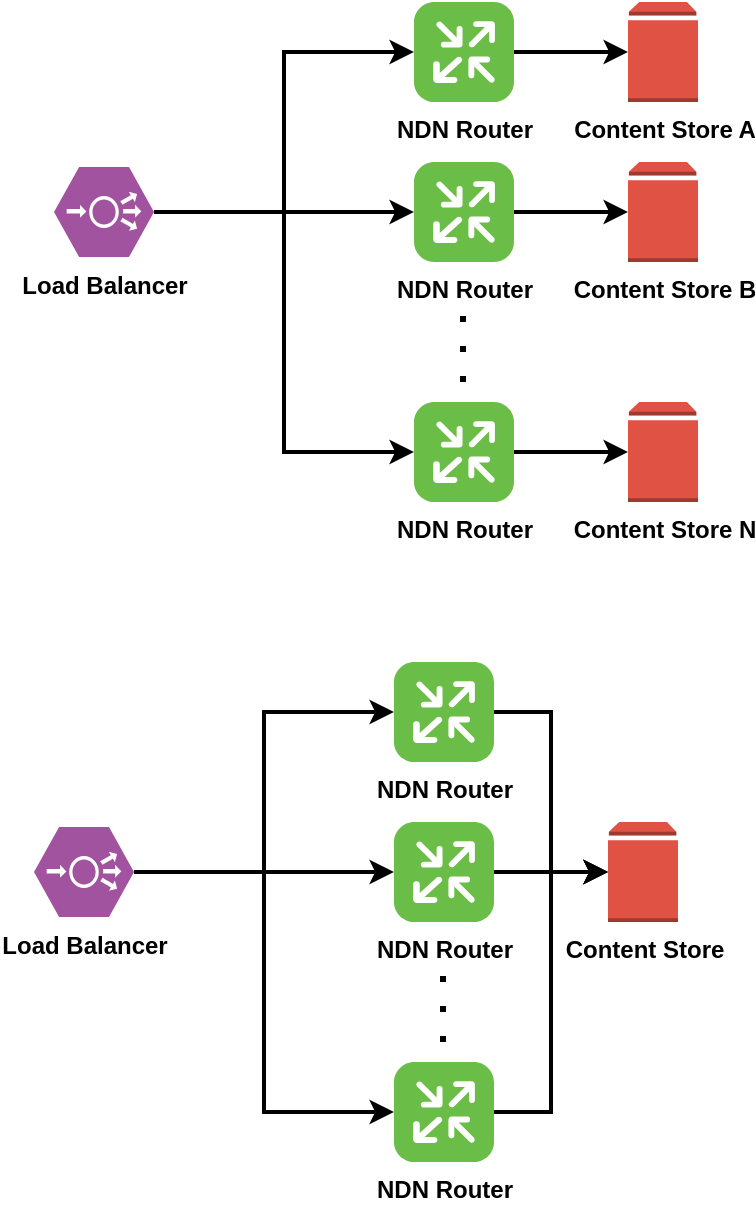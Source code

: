 <mxfile version="12.9.14" type="github">
  <diagram id="VrNC-ARfE6LY--idrHot" name="Page-1">
    <mxGraphModel dx="1422" dy="767" grid="1" gridSize="10" guides="1" tooltips="1" connect="1" arrows="1" fold="1" page="1" pageScale="1" pageWidth="850" pageHeight="1100" math="0" shadow="0">
      <root>
        <mxCell id="0" />
        <mxCell id="1" parent="0" />
        <mxCell id="gcFYHbaqfnFtGnlrjqvY-19" value="" style="group" vertex="1" connectable="0" parent="1">
          <mxGeometry x="30" y="70" width="322" height="250" as="geometry" />
        </mxCell>
        <mxCell id="gcFYHbaqfnFtGnlrjqvY-1" value="&lt;b&gt;Load Balancer&lt;/b&gt;" style="verticalLabelPosition=bottom;html=1;fillColor=#A153A0;verticalAlign=top;pointerEvents=1;align=center;points=[[0.25,0,0],[0.5,0,0],[0.75,0,0],[1,0.5,0],[0.75,1,0],[0.5,1,0],[0.25,1,0],[0,0.5,0],[0.125,0.25,0],[0.125,0.75,0],[0.875,0.25,0],[0.875,0.75,0]];shape=mxgraph.cisco_safe.design.load_balancer;" vertex="1" parent="gcFYHbaqfnFtGnlrjqvY-19">
          <mxGeometry y="82.5" width="50" height="45" as="geometry" />
        </mxCell>
        <mxCell id="gcFYHbaqfnFtGnlrjqvY-3" value="&lt;b&gt;NDN Router&lt;/b&gt;" style="verticalLabelPosition=bottom;html=1;fillColor=#6ABD46;verticalAlign=top;align=center;points=[[0.06,0.06,0],[0.94,0.06,0],[0.94,0.94,0],[0.06,0.94,0],[0.25,0,0],[0.5,0,0],[0.75,0,0],[1,0.25,0],[1,0.5,0],[1,0.75,0],[0.75,1,0],[0.5,1,0],[0.25,1,0],[0,0.75,0],[0,0.5,0],[0,0.25,0]];pointerEvents=1;shape=mxgraph.cisco_safe.architecture.router;" vertex="1" parent="gcFYHbaqfnFtGnlrjqvY-19">
          <mxGeometry x="180" y="80" width="50" height="50" as="geometry" />
        </mxCell>
        <mxCell id="gcFYHbaqfnFtGnlrjqvY-13" style="edgeStyle=orthogonalEdgeStyle;rounded=0;orthogonalLoop=1;jettySize=auto;html=1;entryX=0;entryY=0.5;entryDx=0;entryDy=0;entryPerimeter=0;strokeWidth=2;" edge="1" parent="gcFYHbaqfnFtGnlrjqvY-19" source="gcFYHbaqfnFtGnlrjqvY-1" target="gcFYHbaqfnFtGnlrjqvY-3">
          <mxGeometry relative="1" as="geometry" />
        </mxCell>
        <mxCell id="gcFYHbaqfnFtGnlrjqvY-4" value="&lt;b&gt;NDN Router&lt;/b&gt;" style="verticalLabelPosition=bottom;html=1;fillColor=#6ABD46;verticalAlign=top;align=center;points=[[0.06,0.06,0],[0.94,0.06,0],[0.94,0.94,0],[0.06,0.94,0],[0.25,0,0],[0.5,0,0],[0.75,0,0],[1,0.25,0],[1,0.5,0],[1,0.75,0],[0.75,1,0],[0.5,1,0],[0.25,1,0],[0,0.75,0],[0,0.5,0],[0,0.25,0]];pointerEvents=1;shape=mxgraph.cisco_safe.architecture.router;" vertex="1" parent="gcFYHbaqfnFtGnlrjqvY-19">
          <mxGeometry x="180" width="50" height="50" as="geometry" />
        </mxCell>
        <mxCell id="gcFYHbaqfnFtGnlrjqvY-12" style="edgeStyle=orthogonalEdgeStyle;rounded=0;orthogonalLoop=1;jettySize=auto;html=1;exitX=1;exitY=0.5;exitDx=0;exitDy=0;exitPerimeter=0;entryX=0;entryY=0.5;entryDx=0;entryDy=0;entryPerimeter=0;strokeWidth=2;" edge="1" parent="gcFYHbaqfnFtGnlrjqvY-19" source="gcFYHbaqfnFtGnlrjqvY-1" target="gcFYHbaqfnFtGnlrjqvY-4">
          <mxGeometry relative="1" as="geometry" />
        </mxCell>
        <mxCell id="gcFYHbaqfnFtGnlrjqvY-5" value="&lt;b&gt;NDN Router&lt;/b&gt;" style="verticalLabelPosition=bottom;html=1;fillColor=#6ABD46;verticalAlign=top;align=center;points=[[0.06,0.06,0],[0.94,0.06,0],[0.94,0.94,0],[0.06,0.94,0],[0.25,0,0],[0.5,0,0],[0.75,0,0],[1,0.25,0],[1,0.5,0],[1,0.75,0],[0.75,1,0],[0.5,1,0],[0.25,1,0],[0,0.75,0],[0,0.5,0],[0,0.25,0]];pointerEvents=1;shape=mxgraph.cisco_safe.architecture.router;" vertex="1" parent="gcFYHbaqfnFtGnlrjqvY-19">
          <mxGeometry x="180" y="200" width="50" height="50" as="geometry" />
        </mxCell>
        <mxCell id="gcFYHbaqfnFtGnlrjqvY-14" style="edgeStyle=orthogonalEdgeStyle;rounded=0;orthogonalLoop=1;jettySize=auto;html=1;exitX=1;exitY=0.5;exitDx=0;exitDy=0;exitPerimeter=0;entryX=0;entryY=0.5;entryDx=0;entryDy=0;entryPerimeter=0;strokeWidth=2;" edge="1" parent="gcFYHbaqfnFtGnlrjqvY-19" source="gcFYHbaqfnFtGnlrjqvY-1" target="gcFYHbaqfnFtGnlrjqvY-5">
          <mxGeometry relative="1" as="geometry" />
        </mxCell>
        <mxCell id="gcFYHbaqfnFtGnlrjqvY-8" value="" style="endArrow=none;html=1;strokeWidth=3;dashed=1;dashPattern=1 4;" edge="1" parent="gcFYHbaqfnFtGnlrjqvY-19">
          <mxGeometry width="50" height="50" relative="1" as="geometry">
            <mxPoint x="204.5" y="190" as="sourcePoint" />
            <mxPoint x="204.5" y="150" as="targetPoint" />
          </mxGeometry>
        </mxCell>
        <mxCell id="gcFYHbaqfnFtGnlrjqvY-10" value="&lt;b&gt;Content Store A&lt;br&gt;&lt;/b&gt;" style="outlineConnect=0;dashed=0;verticalLabelPosition=bottom;verticalAlign=top;align=center;html=1;shape=mxgraph.aws3.volume;fillColor=#E05243;gradientColor=none;" vertex="1" parent="gcFYHbaqfnFtGnlrjqvY-19">
          <mxGeometry x="287" width="35" height="50" as="geometry" />
        </mxCell>
        <mxCell id="gcFYHbaqfnFtGnlrjqvY-11" style="edgeStyle=orthogonalEdgeStyle;rounded=0;orthogonalLoop=1;jettySize=auto;html=1;exitX=1;exitY=0.5;exitDx=0;exitDy=0;exitPerimeter=0;entryX=0;entryY=0.5;entryDx=0;entryDy=0;entryPerimeter=0;strokeWidth=2;" edge="1" parent="gcFYHbaqfnFtGnlrjqvY-19" source="gcFYHbaqfnFtGnlrjqvY-4" target="gcFYHbaqfnFtGnlrjqvY-10">
          <mxGeometry relative="1" as="geometry" />
        </mxCell>
        <mxCell id="gcFYHbaqfnFtGnlrjqvY-15" value="&lt;b&gt;Content Store B&lt;br&gt;&lt;/b&gt;" style="outlineConnect=0;dashed=0;verticalLabelPosition=bottom;verticalAlign=top;align=center;html=1;shape=mxgraph.aws3.volume;fillColor=#E05243;gradientColor=none;" vertex="1" parent="gcFYHbaqfnFtGnlrjqvY-19">
          <mxGeometry x="287" y="80" width="35" height="50" as="geometry" />
        </mxCell>
        <mxCell id="gcFYHbaqfnFtGnlrjqvY-18" style="edgeStyle=orthogonalEdgeStyle;rounded=0;orthogonalLoop=1;jettySize=auto;html=1;exitX=1;exitY=0.5;exitDx=0;exitDy=0;exitPerimeter=0;entryX=0;entryY=0.5;entryDx=0;entryDy=0;entryPerimeter=0;strokeWidth=2;" edge="1" parent="gcFYHbaqfnFtGnlrjqvY-19" source="gcFYHbaqfnFtGnlrjqvY-3" target="gcFYHbaqfnFtGnlrjqvY-15">
          <mxGeometry relative="1" as="geometry" />
        </mxCell>
        <mxCell id="gcFYHbaqfnFtGnlrjqvY-16" value="&lt;b&gt;Content Store N&lt;br&gt;&lt;/b&gt;" style="outlineConnect=0;dashed=0;verticalLabelPosition=bottom;verticalAlign=top;align=center;html=1;shape=mxgraph.aws3.volume;fillColor=#E05243;gradientColor=none;" vertex="1" parent="gcFYHbaqfnFtGnlrjqvY-19">
          <mxGeometry x="287" y="200" width="35" height="50" as="geometry" />
        </mxCell>
        <mxCell id="gcFYHbaqfnFtGnlrjqvY-17" style="edgeStyle=orthogonalEdgeStyle;rounded=0;orthogonalLoop=1;jettySize=auto;html=1;exitX=1;exitY=0.5;exitDx=0;exitDy=0;exitPerimeter=0;entryX=0;entryY=0.5;entryDx=0;entryDy=0;entryPerimeter=0;strokeWidth=2;" edge="1" parent="gcFYHbaqfnFtGnlrjqvY-19" source="gcFYHbaqfnFtGnlrjqvY-5" target="gcFYHbaqfnFtGnlrjqvY-16">
          <mxGeometry relative="1" as="geometry" />
        </mxCell>
        <mxCell id="gcFYHbaqfnFtGnlrjqvY-21" value="&lt;b&gt;Load Balancer&lt;/b&gt;" style="verticalLabelPosition=bottom;html=1;fillColor=#A153A0;verticalAlign=top;pointerEvents=1;align=center;points=[[0.25,0,0],[0.5,0,0],[0.75,0,0],[1,0.5,0],[0.75,1,0],[0.5,1,0],[0.25,1,0],[0,0.5,0],[0.125,0.25,0],[0.125,0.75,0],[0.875,0.25,0],[0.875,0.75,0]];shape=mxgraph.cisco_safe.design.load_balancer;" vertex="1" parent="1">
          <mxGeometry x="20" y="482.5" width="50" height="45" as="geometry" />
        </mxCell>
        <mxCell id="gcFYHbaqfnFtGnlrjqvY-22" value="&lt;b&gt;NDN Router&lt;/b&gt;" style="verticalLabelPosition=bottom;html=1;fillColor=#6ABD46;verticalAlign=top;align=center;points=[[0.06,0.06,0],[0.94,0.06,0],[0.94,0.94,0],[0.06,0.94,0],[0.25,0,0],[0.5,0,0],[0.75,0,0],[1,0.25,0],[1,0.5,0],[1,0.75,0],[0.75,1,0],[0.5,1,0],[0.25,1,0],[0,0.75,0],[0,0.5,0],[0,0.25,0]];pointerEvents=1;shape=mxgraph.cisco_safe.architecture.router;" vertex="1" parent="1">
          <mxGeometry x="200" y="480" width="50" height="50" as="geometry" />
        </mxCell>
        <mxCell id="gcFYHbaqfnFtGnlrjqvY-23" style="edgeStyle=orthogonalEdgeStyle;rounded=0;orthogonalLoop=1;jettySize=auto;html=1;entryX=0;entryY=0.5;entryDx=0;entryDy=0;entryPerimeter=0;strokeWidth=2;" edge="1" parent="1" source="gcFYHbaqfnFtGnlrjqvY-21" target="gcFYHbaqfnFtGnlrjqvY-22">
          <mxGeometry relative="1" as="geometry" />
        </mxCell>
        <mxCell id="gcFYHbaqfnFtGnlrjqvY-24" value="&lt;b&gt;NDN Router&lt;/b&gt;" style="verticalLabelPosition=bottom;html=1;fillColor=#6ABD46;verticalAlign=top;align=center;points=[[0.06,0.06,0],[0.94,0.06,0],[0.94,0.94,0],[0.06,0.94,0],[0.25,0,0],[0.5,0,0],[0.75,0,0],[1,0.25,0],[1,0.5,0],[1,0.75,0],[0.75,1,0],[0.5,1,0],[0.25,1,0],[0,0.75,0],[0,0.5,0],[0,0.25,0]];pointerEvents=1;shape=mxgraph.cisco_safe.architecture.router;" vertex="1" parent="1">
          <mxGeometry x="200" y="400" width="50" height="50" as="geometry" />
        </mxCell>
        <mxCell id="gcFYHbaqfnFtGnlrjqvY-25" style="edgeStyle=orthogonalEdgeStyle;rounded=0;orthogonalLoop=1;jettySize=auto;html=1;exitX=1;exitY=0.5;exitDx=0;exitDy=0;exitPerimeter=0;entryX=0;entryY=0.5;entryDx=0;entryDy=0;entryPerimeter=0;strokeWidth=2;" edge="1" parent="1" source="gcFYHbaqfnFtGnlrjqvY-21" target="gcFYHbaqfnFtGnlrjqvY-24">
          <mxGeometry relative="1" as="geometry" />
        </mxCell>
        <mxCell id="gcFYHbaqfnFtGnlrjqvY-26" value="NDN Router" style="verticalLabelPosition=bottom;html=1;fillColor=#6ABD46;verticalAlign=top;align=center;points=[[0.06,0.06,0],[0.94,0.06,0],[0.94,0.94,0],[0.06,0.94,0],[0.25,0,0],[0.5,0,0],[0.75,0,0],[1,0.25,0],[1,0.5,0],[1,0.75,0],[0.75,1,0],[0.5,1,0],[0.25,1,0],[0,0.75,0],[0,0.5,0],[0,0.25,0]];pointerEvents=1;shape=mxgraph.cisco_safe.architecture.router;fontStyle=1" vertex="1" parent="1">
          <mxGeometry x="200" y="600" width="50" height="50" as="geometry" />
        </mxCell>
        <mxCell id="gcFYHbaqfnFtGnlrjqvY-27" style="edgeStyle=orthogonalEdgeStyle;rounded=0;orthogonalLoop=1;jettySize=auto;html=1;exitX=1;exitY=0.5;exitDx=0;exitDy=0;exitPerimeter=0;entryX=0;entryY=0.5;entryDx=0;entryDy=0;entryPerimeter=0;strokeWidth=2;" edge="1" parent="1" source="gcFYHbaqfnFtGnlrjqvY-21" target="gcFYHbaqfnFtGnlrjqvY-26">
          <mxGeometry relative="1" as="geometry" />
        </mxCell>
        <mxCell id="gcFYHbaqfnFtGnlrjqvY-28" value="" style="endArrow=none;html=1;strokeWidth=3;dashed=1;dashPattern=1 4;" edge="1" parent="1">
          <mxGeometry width="50" height="50" relative="1" as="geometry">
            <mxPoint x="224.5" y="590" as="sourcePoint" />
            <mxPoint x="224.5" y="550" as="targetPoint" />
          </mxGeometry>
        </mxCell>
        <mxCell id="gcFYHbaqfnFtGnlrjqvY-30" style="edgeStyle=orthogonalEdgeStyle;rounded=0;orthogonalLoop=1;jettySize=auto;html=1;exitX=1;exitY=0.5;exitDx=0;exitDy=0;exitPerimeter=0;entryX=0;entryY=0.5;entryDx=0;entryDy=0;entryPerimeter=0;strokeWidth=2;" edge="1" parent="1" source="gcFYHbaqfnFtGnlrjqvY-24" target="gcFYHbaqfnFtGnlrjqvY-31">
          <mxGeometry relative="1" as="geometry">
            <mxPoint x="307" y="425" as="targetPoint" />
          </mxGeometry>
        </mxCell>
        <mxCell id="gcFYHbaqfnFtGnlrjqvY-31" value="&lt;b&gt;Content Store&lt;br&gt;&lt;/b&gt;" style="outlineConnect=0;dashed=0;verticalLabelPosition=bottom;verticalAlign=top;align=center;html=1;shape=mxgraph.aws3.volume;fillColor=#E05243;gradientColor=none;" vertex="1" parent="1">
          <mxGeometry x="307" y="480" width="35" height="50" as="geometry" />
        </mxCell>
        <mxCell id="gcFYHbaqfnFtGnlrjqvY-32" style="edgeStyle=orthogonalEdgeStyle;rounded=0;orthogonalLoop=1;jettySize=auto;html=1;exitX=1;exitY=0.5;exitDx=0;exitDy=0;exitPerimeter=0;entryX=0;entryY=0.5;entryDx=0;entryDy=0;entryPerimeter=0;strokeWidth=2;" edge="1" parent="1" source="gcFYHbaqfnFtGnlrjqvY-22" target="gcFYHbaqfnFtGnlrjqvY-31">
          <mxGeometry relative="1" as="geometry" />
        </mxCell>
        <mxCell id="gcFYHbaqfnFtGnlrjqvY-34" style="edgeStyle=orthogonalEdgeStyle;rounded=0;orthogonalLoop=1;jettySize=auto;html=1;exitX=1;exitY=0.5;exitDx=0;exitDy=0;exitPerimeter=0;entryX=0;entryY=0.5;entryDx=0;entryDy=0;entryPerimeter=0;strokeWidth=2;" edge="1" parent="1" source="gcFYHbaqfnFtGnlrjqvY-26" target="gcFYHbaqfnFtGnlrjqvY-31">
          <mxGeometry relative="1" as="geometry">
            <mxPoint x="307" y="625" as="targetPoint" />
          </mxGeometry>
        </mxCell>
      </root>
    </mxGraphModel>
  </diagram>
</mxfile>
